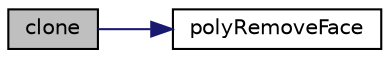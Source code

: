 digraph "clone"
{
  bgcolor="transparent";
  edge [fontname="Helvetica",fontsize="10",labelfontname="Helvetica",labelfontsize="10"];
  node [fontname="Helvetica",fontsize="10",shape=record];
  rankdir="LR";
  Node1 [label="clone",height=0.2,width=0.4,color="black", fillcolor="grey75", style="filled", fontcolor="black"];
  Node1 -> Node2 [color="midnightblue",fontsize="10",style="solid",fontname="Helvetica"];
  Node2 [label="polyRemoveFace",height=0.2,width=0.4,color="black",URL="$a01935.html#a0fb01e6bf2d44f6dc1e0ca28f8a45069",tooltip="Construct null. Used for constructing lists. "];
}
